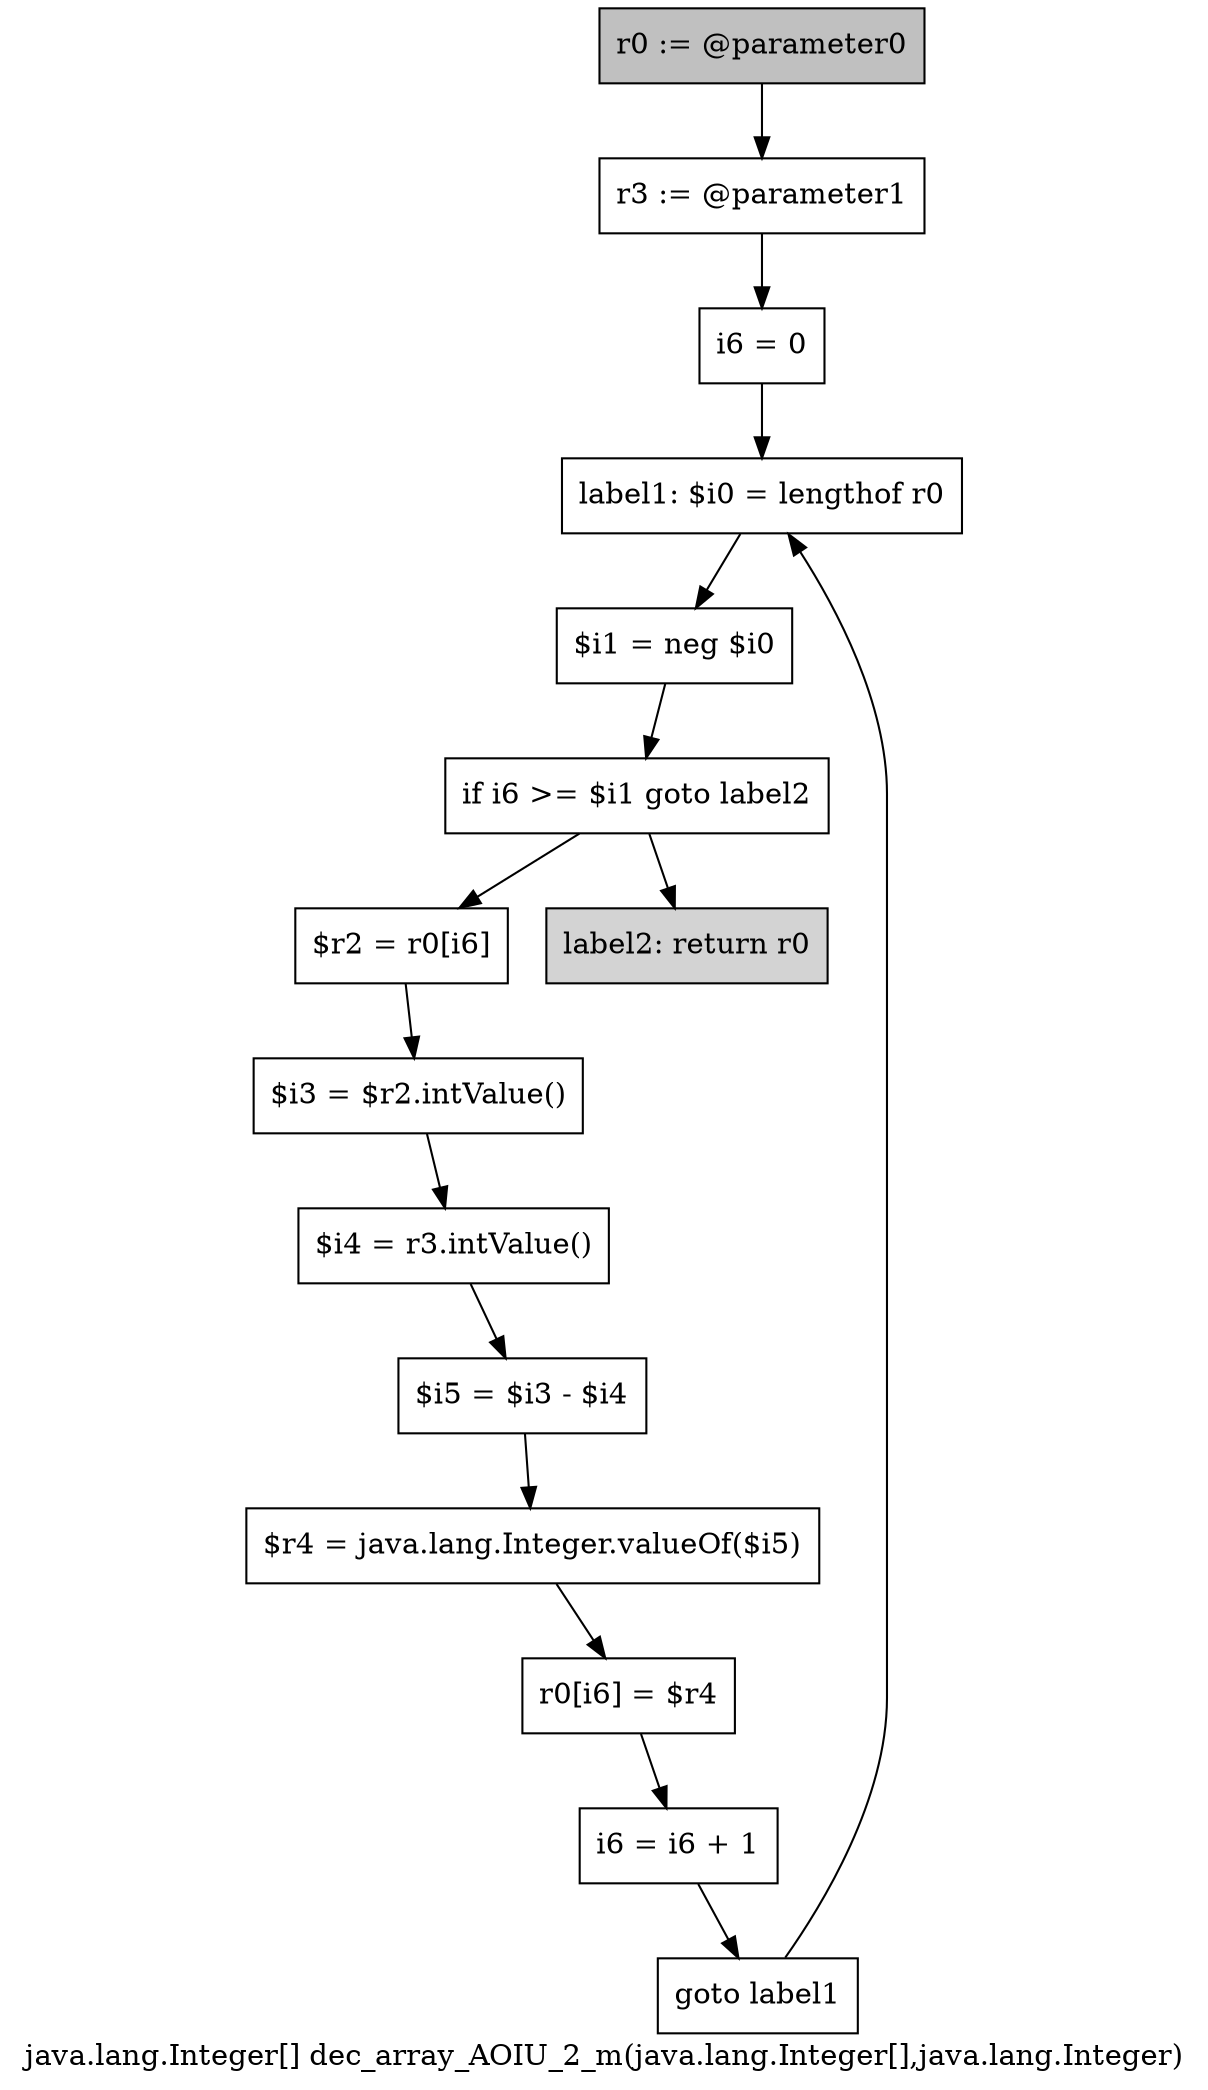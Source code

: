 digraph "java.lang.Integer[] dec_array_AOIU_2_m(java.lang.Integer[],java.lang.Integer)" {
    label="java.lang.Integer[] dec_array_AOIU_2_m(java.lang.Integer[],java.lang.Integer)";
    node [shape=box];
    "0" [style=filled,fillcolor=gray,label="r0 := @parameter0",];
    "1" [label="r3 := @parameter1",];
    "0"->"1";
    "2" [label="i6 = 0",];
    "1"->"2";
    "3" [label="label1: $i0 = lengthof r0",];
    "2"->"3";
    "4" [label="$i1 = neg $i0",];
    "3"->"4";
    "5" [label="if i6 >= $i1 goto label2",];
    "4"->"5";
    "6" [label="$r2 = r0[i6]",];
    "5"->"6";
    "14" [style=filled,fillcolor=lightgray,label="label2: return r0",];
    "5"->"14";
    "7" [label="$i3 = $r2.intValue()",];
    "6"->"7";
    "8" [label="$i4 = r3.intValue()",];
    "7"->"8";
    "9" [label="$i5 = $i3 - $i4",];
    "8"->"9";
    "10" [label="$r4 = java.lang.Integer.valueOf($i5)",];
    "9"->"10";
    "11" [label="r0[i6] = $r4",];
    "10"->"11";
    "12" [label="i6 = i6 + 1",];
    "11"->"12";
    "13" [label="goto label1",];
    "12"->"13";
    "13"->"3";
}
